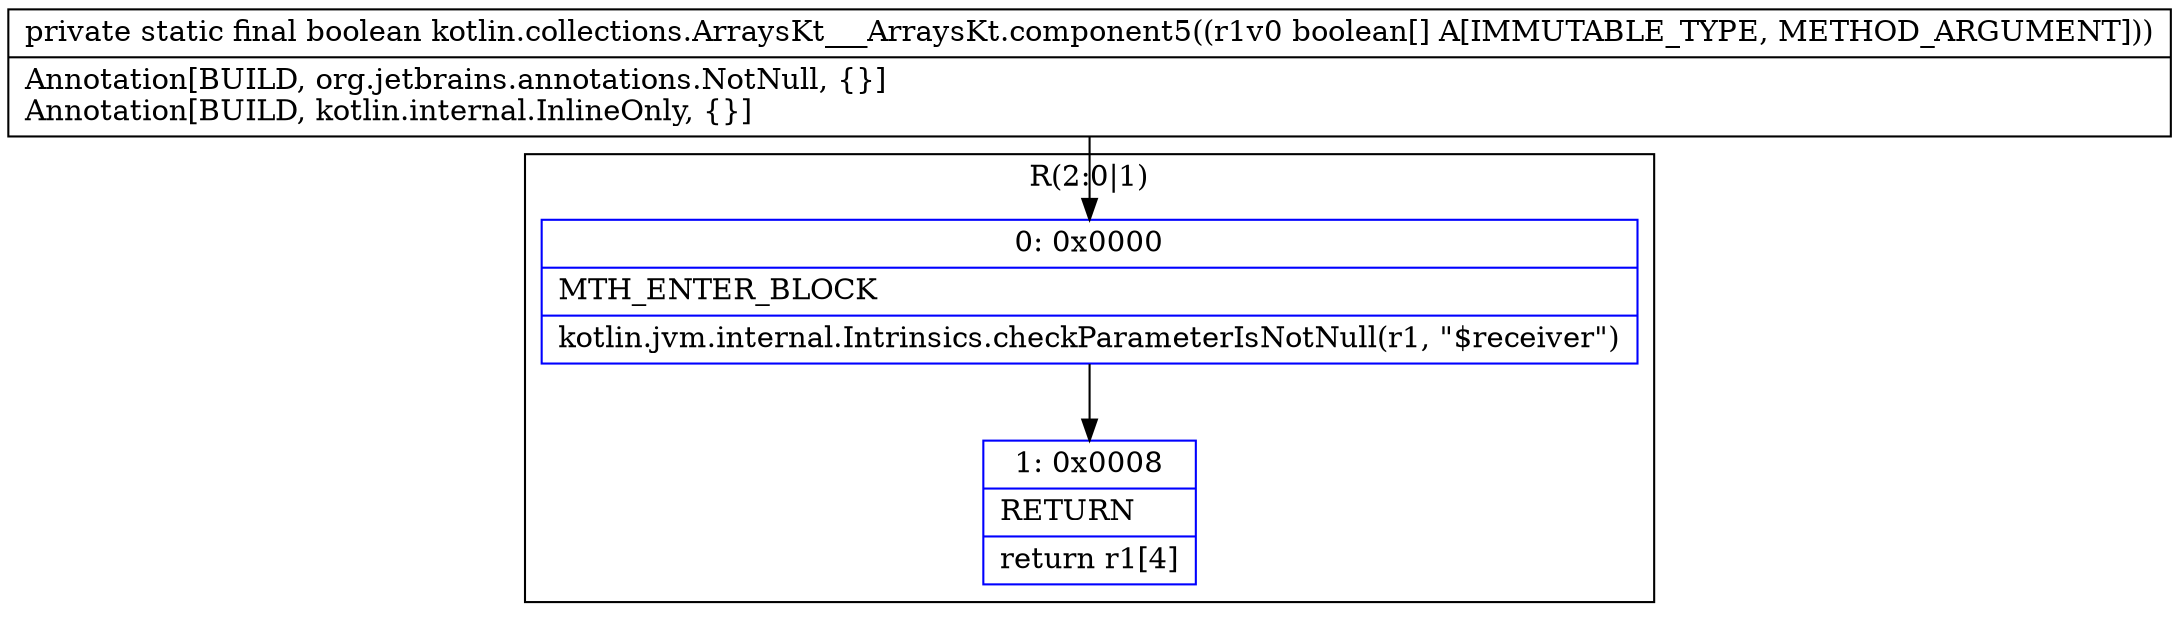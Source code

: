 digraph "CFG forkotlin.collections.ArraysKt___ArraysKt.component5([Z)Z" {
subgraph cluster_Region_942377736 {
label = "R(2:0|1)";
node [shape=record,color=blue];
Node_0 [shape=record,label="{0\:\ 0x0000|MTH_ENTER_BLOCK\l|kotlin.jvm.internal.Intrinsics.checkParameterIsNotNull(r1, \"$receiver\")\l}"];
Node_1 [shape=record,label="{1\:\ 0x0008|RETURN\l|return r1[4]\l}"];
}
MethodNode[shape=record,label="{private static final boolean kotlin.collections.ArraysKt___ArraysKt.component5((r1v0 boolean[] A[IMMUTABLE_TYPE, METHOD_ARGUMENT]))  | Annotation[BUILD, org.jetbrains.annotations.NotNull, \{\}]\lAnnotation[BUILD, kotlin.internal.InlineOnly, \{\}]\l}"];
MethodNode -> Node_0;
Node_0 -> Node_1;
}

